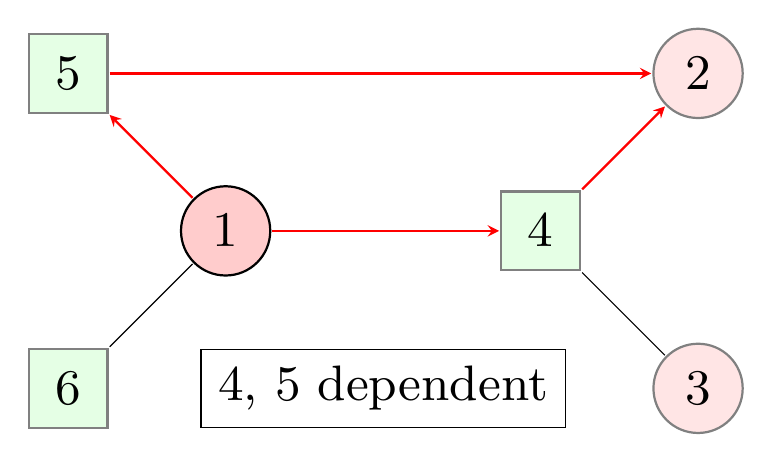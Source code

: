 \begin{tikzpicture}
[
scale=2,transform shape,
state/.style={rectangle,draw=black!50,fill=green!10,thick,minimum size=5mm},
stateBr/.style={rectangle,draw=black,fill=green!20,thick,minimum size=5mm},
oper/.style={circle,draw=black!50,fill=red!10,thick,minimum size=5mm, font=\small},
operBr/.style={circle,draw=black,fill=red!20,thick,minimum size=5mm, font=\small},
arr/.style={-,auto,>=stealth},
arrAct/.style={->,auto,>=stealth,thick,draw=red}
]
\small

\node (s1) at (-1,0) [operBr] {1};
\node (s2) at (2,1) [oper] {2};
\node (s3) at (2,-1) [oper] {3};

\node (s4) at (1,0) [state] {4};
\node (s5) at (-2,1) [state] {5};
\node (s6) at (-2,-1) [state] {6};

\node[draw] at (0,-1) {4, 5 dependent};
\draw [arrAct](s5)[] to node [right]{} node{}(s2);
\draw [arrAct](s1)[] to node [right]{} node{}(s4);
\draw [arrAct](s1)[] to node [right]{} node{}(s5);
\draw [arr](s6)[] to node [right]{} node{}(s1);
\draw [arrAct](s4)[] to node [right]{} node{}(s2);
\draw [arr](s3)[] to node [right]{} node{}(s4);

\end{tikzpicture}

